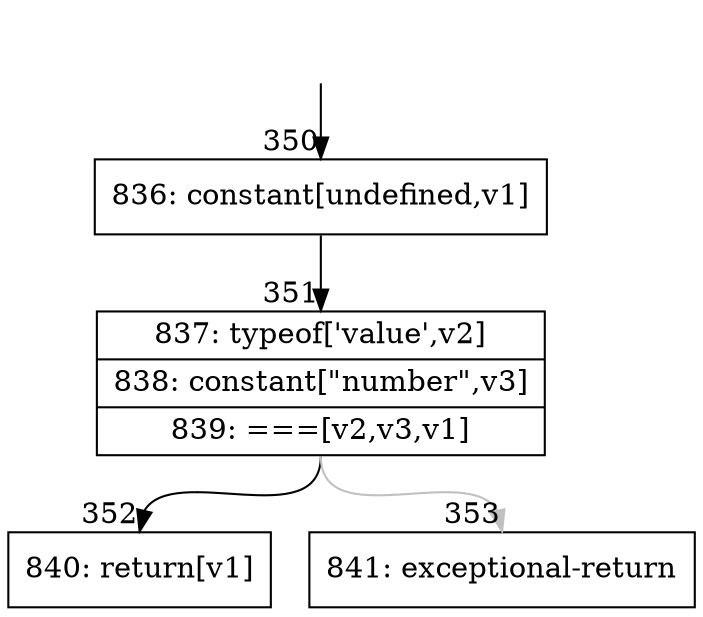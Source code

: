 digraph {
rankdir="TD"
BB_entry33[shape=none,label=""];
BB_entry33 -> BB350 [tailport=s, headport=n, headlabel="    350"]
BB350 [shape=record label="{836: constant[undefined,v1]}" ] 
BB350 -> BB351 [tailport=s, headport=n, headlabel="      351"]
BB351 [shape=record label="{837: typeof['value',v2]|838: constant[\"number\",v3]|839: ===[v2,v3,v1]}" ] 
BB351 -> BB352 [tailport=s, headport=n, headlabel="      352"]
BB351 -> BB353 [tailport=s, headport=n, color=gray, headlabel="      353"]
BB352 [shape=record label="{840: return[v1]}" ] 
BB353 [shape=record label="{841: exceptional-return}" ] 
//#$~ 637
}
